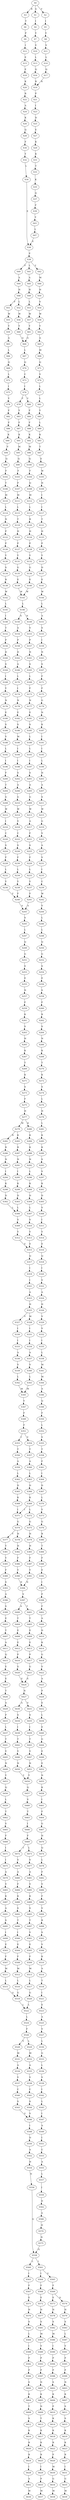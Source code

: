strict digraph  {
	S0 -> S1 [ label = G ];
	S0 -> S2 [ label = F ];
	S0 -> S3 [ label = R ];
	S1 -> S4 [ label = I ];
	S2 -> S5 [ label = I ];
	S3 -> S6 [ label = T ];
	S4 -> S7 [ label = Y ];
	S5 -> S8 [ label = Y ];
	S6 -> S9 [ label = P ];
	S7 -> S10 [ label = V ];
	S8 -> S11 [ label = V ];
	S9 -> S12 [ label = I ];
	S10 -> S13 [ label = L ];
	S11 -> S14 [ label = L ];
	S12 -> S15 [ label = E ];
	S13 -> S16 [ label = Q ];
	S14 -> S17 [ label = Q ];
	S15 -> S18 [ label = E ];
	S16 -> S19 [ label = R ];
	S17 -> S19 [ label = R ];
	S18 -> S20 [ label = K ];
	S19 -> S21 [ label = P ];
	S20 -> S22 [ label = R ];
	S21 -> S23 [ label = I ];
	S22 -> S24 [ label = A ];
	S23 -> S25 [ label = D ];
	S24 -> S26 [ label = K ];
	S25 -> S27 [ label = E ];
	S26 -> S28 [ label = Q ];
	S27 -> S29 [ label = K ];
	S28 -> S30 [ label = F ];
	S29 -> S31 [ label = K ];
	S30 -> S32 [ label = Y ];
	S31 -> S33 [ label = T ];
	S32 -> S34 [ label = L ];
	S33 -> S35 [ label = K ];
	S34 -> S36 [ label = E ];
	S35 -> S37 [ label = Q ];
	S36 -> S38 [ label = P ];
	S37 -> S39 [ label = F ];
	S38 -> S40 [ label = F ];
	S38 -> S41 [ label = L ];
	S38 -> S42 [ label = Y ];
	S39 -> S43 [ label = Y ];
	S40 -> S44 [ label = A ];
	S41 -> S45 [ label = A ];
	S42 -> S46 [ label = M ];
	S43 -> S47 [ label = L ];
	S44 -> S48 [ label = H ];
	S45 -> S49 [ label = H ];
	S46 -> S50 [ label = H ];
	S47 -> S36 [ label = E ];
	S48 -> S51 [ label = F ];
	S48 -> S52 [ label = L ];
	S49 -> S53 [ label = L ];
	S50 -> S54 [ label = V ];
	S51 -> S55 [ label = W ];
	S52 -> S56 [ label = W ];
	S53 -> S57 [ label = W ];
	S54 -> S58 [ label = W ];
	S55 -> S59 [ label = Y ];
	S56 -> S60 [ label = Y ];
	S57 -> S61 [ label = Y ];
	S58 -> S62 [ label = Y ];
	S59 -> S63 [ label = A ];
	S60 -> S64 [ label = G ];
	S61 -> S64 [ label = G ];
	S62 -> S65 [ label = A ];
	S63 -> S66 [ label = L ];
	S64 -> S67 [ label = L ];
	S65 -> S68 [ label = M ];
	S66 -> S69 [ label = Q ];
	S67 -> S70 [ label = Q ];
	S68 -> S71 [ label = Q ];
	S69 -> S72 [ label = L ];
	S70 -> S73 [ label = C ];
	S71 -> S74 [ label = V ];
	S72 -> S75 [ label = I ];
	S73 -> S76 [ label = I ];
	S74 -> S77 [ label = L ];
	S75 -> S78 [ label = Y ];
	S76 -> S79 [ label = F ];
	S76 -> S80 [ label = Y ];
	S77 -> S81 [ label = L ];
	S78 -> S82 [ label = F ];
	S79 -> S83 [ label = Y ];
	S80 -> S84 [ label = F ];
	S81 -> S85 [ label = Y ];
	S82 -> S86 [ label = F ];
	S83 -> S87 [ label = F ];
	S84 -> S88 [ label = F ];
	S85 -> S89 [ label = L ];
	S86 -> S90 [ label = K ];
	S87 -> S91 [ label = K ];
	S88 -> S92 [ label = K ];
	S89 -> S93 [ label = K ];
	S90 -> S94 [ label = V ];
	S91 -> S95 [ label = M ];
	S92 -> S96 [ label = M ];
	S93 -> S97 [ label = T ];
	S94 -> S98 [ label = Q ];
	S95 -> S99 [ label = Q ];
	S96 -> S100 [ label = Q ];
	S97 -> S101 [ label = E ];
	S98 -> S102 [ label = F ];
	S99 -> S103 [ label = F ];
	S100 -> S104 [ label = F ];
	S101 -> S105 [ label = W ];
	S102 -> S106 [ label = T ];
	S103 -> S107 [ label = P ];
	S104 -> S108 [ label = Q ];
	S105 -> S109 [ label = H ];
	S106 -> S110 [ label = M ];
	S107 -> S111 [ label = M ];
	S108 -> S112 [ label = M ];
	S109 -> S113 [ label = I ];
	S110 -> S114 [ label = L ];
	S111 -> S115 [ label = L ];
	S112 -> S116 [ label = L ];
	S113 -> S117 [ label = I ];
	S114 -> S118 [ label = N ];
	S115 -> S119 [ label = T ];
	S116 -> S120 [ label = R ];
	S117 -> S121 [ label = T ];
	S118 -> S122 [ label = P ];
	S119 -> S123 [ label = H ];
	S120 -> S124 [ label = H ];
	S121 -> S125 [ label = H ];
	S122 -> S126 [ label = P ];
	S123 -> S127 [ label = P ];
	S124 -> S128 [ label = P ];
	S125 -> S129 [ label = P ];
	S126 -> S130 [ label = Y ];
	S127 -> S131 [ label = Y ];
	S128 -> S132 [ label = Y ];
	S129 -> S133 [ label = Y ];
	S130 -> S134 [ label = S ];
	S131 -> S135 [ label = G ];
	S132 -> S136 [ label = G ];
	S133 -> S137 [ label = D ];
	S134 -> S138 [ label = R ];
	S135 -> S139 [ label = E ];
	S136 -> S140 [ label = E ];
	S137 -> S141 [ label = E ];
	S138 -> S142 [ label = W ];
	S139 -> S143 [ label = W ];
	S140 -> S143 [ label = W ];
	S141 -> S144 [ label = W ];
	S142 -> S145 [ label = L ];
	S143 -> S146 [ label = L ];
	S144 -> S147 [ label = L ];
	S145 -> S148 [ label = I ];
	S146 -> S149 [ label = N ];
	S146 -> S150 [ label = S ];
	S147 -> S151 [ label = A ];
	S148 -> S152 [ label = T ];
	S149 -> S153 [ label = V ];
	S150 -> S154 [ label = A ];
	S151 -> S155 [ label = S ];
	S152 -> S156 [ label = P ];
	S153 -> S157 [ label = P ];
	S154 -> S158 [ label = P ];
	S155 -> S159 [ label = I ];
	S156 -> S160 [ label = D ];
	S157 -> S161 [ label = N ];
	S158 -> S162 [ label = D ];
	S159 -> S163 [ label = N ];
	S160 -> S164 [ label = S ];
	S161 -> S165 [ label = S ];
	S162 -> S166 [ label = A ];
	S163 -> S167 [ label = S ];
	S164 -> S168 [ label = I ];
	S165 -> S169 [ label = L ];
	S166 -> S170 [ label = L ];
	S167 -> S171 [ label = F ];
	S168 -> S172 [ label = Y ];
	S169 -> S173 [ label = F ];
	S170 -> S174 [ label = I ];
	S171 -> S175 [ label = F ];
	S172 -> S176 [ label = N ];
	S173 -> S177 [ label = N ];
	S174 -> S178 [ label = N ];
	S175 -> S179 [ label = G ];
	S176 -> S180 [ label = E ];
	S177 -> S181 [ label = E ];
	S178 -> S182 [ label = E ];
	S179 -> S183 [ label = N ];
	S180 -> S184 [ label = S ];
	S181 -> S185 [ label = S ];
	S182 -> S186 [ label = S ];
	S183 -> S187 [ label = K ];
	S184 -> S188 [ label = V ];
	S185 -> S189 [ label = L ];
	S186 -> S190 [ label = M ];
	S187 -> S191 [ label = I ];
	S188 -> S192 [ label = L ];
	S189 -> S193 [ label = L ];
	S190 -> S194 [ label = I ];
	S191 -> S195 [ label = I ];
	S192 -> S196 [ label = I ];
	S193 -> S197 [ label = I ];
	S194 -> S198 [ label = I ];
	S195 -> S199 [ label = L ];
	S196 -> S200 [ label = F ];
	S197 -> S201 [ label = S ];
	S198 -> S202 [ label = S ];
	S199 -> S203 [ label = H ];
	S200 -> S204 [ label = T ];
	S201 -> S205 [ label = A ];
	S202 -> S206 [ label = A ];
	S203 -> S207 [ label = A ];
	S204 -> S208 [ label = G ];
	S205 -> S209 [ label = G ];
	S206 -> S210 [ label = G ];
	S207 -> S211 [ label = S ];
	S208 -> S212 [ label = W ];
	S209 -> S213 [ label = W ];
	S210 -> S214 [ label = W ];
	S211 -> S215 [ label = W ];
	S212 -> S216 [ label = I ];
	S213 -> S217 [ label = A ];
	S214 -> S218 [ label = V ];
	S215 -> S219 [ label = G ];
	S216 -> S220 [ label = C ];
	S217 -> S221 [ label = F ];
	S218 -> S222 [ label = C ];
	S219 -> S223 [ label = V ];
	S220 -> S224 [ label = S ];
	S221 -> S225 [ label = S ];
	S222 -> S226 [ label = S ];
	S223 -> S227 [ label = A ];
	S224 -> S228 [ label = F ];
	S225 -> S229 [ label = F ];
	S226 -> S230 [ label = F ];
	S227 -> S231 [ label = V ];
	S228 -> S232 [ label = L ];
	S229 -> S233 [ label = L ];
	S230 -> S234 [ label = L ];
	S231 -> S235 [ label = I ];
	S232 -> S236 [ label = Y ];
	S233 -> S237 [ label = Y ];
	S234 -> S238 [ label = Y ];
	S235 -> S239 [ label = C ];
	S236 -> S240 [ label = F ];
	S237 -> S241 [ label = F ];
	S238 -> S240 [ label = F ];
	S239 -> S242 [ label = W ];
	S240 -> S243 [ label = A ];
	S241 -> S243 [ label = A ];
	S242 -> S244 [ label = V ];
	S243 -> S245 [ label = S ];
	S244 -> S246 [ label = L ];
	S245 -> S247 [ label = L ];
	S246 -> S248 [ label = L ];
	S247 -> S249 [ label = Q ];
	S248 -> S250 [ label = Q ];
	S249 -> S251 [ label = G ];
	S250 -> S252 [ label = G ];
	S251 -> S253 [ label = S ];
	S252 -> S254 [ label = S ];
	S253 -> S255 [ label = E ];
	S254 -> S256 [ label = E ];
	S255 -> S257 [ label = N ];
	S256 -> S258 [ label = S ];
	S257 -> S259 [ label = F ];
	S258 -> S260 [ label = F ];
	S259 -> S261 [ label = K ];
	S260 -> S262 [ label = R ];
	S261 -> S263 [ label = S ];
	S262 -> S264 [ label = S ];
	S263 -> S265 [ label = H ];
	S264 -> S266 [ label = N ];
	S265 -> S267 [ label = K ];
	S266 -> S268 [ label = K ];
	S267 -> S269 [ label = T ];
	S268 -> S270 [ label = T ];
	S269 -> S271 [ label = K ];
	S270 -> S272 [ label = K ];
	S271 -> S273 [ label = S ];
	S272 -> S274 [ label = S ];
	S273 -> S275 [ label = F ];
	S274 -> S276 [ label = L ];
	S275 -> S277 [ label = H ];
	S276 -> S278 [ label = H ];
	S277 -> S279 [ label = M ];
	S277 -> S280 [ label = K ];
	S278 -> S281 [ label = L ];
	S279 -> S282 [ label = R ];
	S279 -> S283 [ label = K ];
	S280 -> S284 [ label = K ];
	S281 -> S285 [ label = K ];
	S282 -> S286 [ label = R ];
	S283 -> S287 [ label = R ];
	S284 -> S288 [ label = K ];
	S285 -> S289 [ label = K ];
	S286 -> S290 [ label = N ];
	S287 -> S291 [ label = N ];
	S288 -> S292 [ label = N ];
	S289 -> S293 [ label = S ];
	S290 -> S294 [ label = I ];
	S291 -> S295 [ label = I ];
	S292 -> S296 [ label = L ];
	S293 -> S297 [ label = V ];
	S294 -> S298 [ label = K ];
	S295 -> S299 [ label = K ];
	S296 -> S300 [ label = K ];
	S297 -> S301 [ label = K ];
	S298 -> S302 [ label = D ];
	S299 -> S303 [ label = D ];
	S300 -> S304 [ label = D ];
	S301 -> S305 [ label = D ];
	S302 -> S306 [ label = L ];
	S303 -> S306 [ label = L ];
	S304 -> S307 [ label = L ];
	S305 -> S308 [ label = V ];
	S306 -> S309 [ label = V ];
	S307 -> S310 [ label = V ];
	S308 -> S311 [ label = I ];
	S309 -> S312 [ label = Y ];
	S310 -> S313 [ label = Y ];
	S311 -> S314 [ label = Y ];
	S312 -> S315 [ label = E ];
	S313 -> S315 [ label = E ];
	S314 -> S316 [ label = E ];
	S315 -> S317 [ label = Q ];
	S316 -> S318 [ label = Q ];
	S317 -> S319 [ label = I ];
	S318 -> S320 [ label = I ];
	S319 -> S321 [ label = I ];
	S320 -> S322 [ label = V ];
	S321 -> S323 [ label = A ];
	S322 -> S324 [ label = A ];
	S323 -> S325 [ label = H ];
	S324 -> S326 [ label = H ];
	S325 -> S327 [ label = V ];
	S325 -> S328 [ label = M ];
	S326 -> S329 [ label = V ];
	S327 -> S330 [ label = I ];
	S328 -> S331 [ label = I ];
	S329 -> S332 [ label = V ];
	S330 -> S333 [ label = I ];
	S331 -> S334 [ label = I ];
	S332 -> S335 [ label = I ];
	S333 -> S336 [ label = A ];
	S334 -> S337 [ label = A ];
	S335 -> S338 [ label = L ];
	S336 -> S339 [ label = V ];
	S337 -> S340 [ label = V ];
	S338 -> S341 [ label = M ];
	S339 -> S342 [ label = L ];
	S340 -> S343 [ label = L ];
	S341 -> S344 [ label = M ];
	S342 -> S345 [ label = M ];
	S343 -> S345 [ label = M ];
	S344 -> S346 [ label = A ];
	S345 -> S347 [ label = Y ];
	S346 -> S348 [ label = Q ];
	S347 -> S349 [ label = F ];
	S348 -> S350 [ label = F ];
	S349 -> S351 [ label = F ];
	S350 -> S352 [ label = L ];
	S351 -> S353 [ label = I ];
	S351 -> S354 [ label = V ];
	S352 -> S355 [ label = V ];
	S353 -> S356 [ label = T ];
	S354 -> S357 [ label = T ];
	S355 -> S358 [ label = T ];
	S356 -> S359 [ label = A ];
	S357 -> S360 [ label = A ];
	S358 -> S361 [ label = F ];
	S359 -> S362 [ label = L ];
	S360 -> S363 [ label = L ];
	S361 -> S364 [ label = I ];
	S362 -> S365 [ label = D ];
	S363 -> S366 [ label = D ];
	S364 -> S367 [ label = D ];
	S365 -> S368 [ label = K ];
	S366 -> S369 [ label = K ];
	S367 -> S370 [ label = L ];
	S368 -> S371 [ label = I ];
	S369 -> S371 [ label = I ];
	S369 -> S372 [ label = L ];
	S370 -> S373 [ label = Y ];
	S371 -> S374 [ label = G ];
	S372 -> S375 [ label = G ];
	S373 -> S376 [ label = G ];
	S374 -> S377 [ label = Y ];
	S374 -> S378 [ label = H ];
	S375 -> S379 [ label = H ];
	S376 -> S380 [ label = R ];
	S377 -> S381 [ label = Y ];
	S378 -> S382 [ label = H ];
	S379 -> S383 [ label = H ];
	S380 -> S384 [ label = T ];
	S381 -> S385 [ label = Y ];
	S382 -> S386 [ label = F ];
	S383 -> S387 [ label = F ];
	S384 -> S388 [ label = F ];
	S385 -> S389 [ label = F ];
	S386 -> S390 [ label = Y ];
	S387 -> S391 [ label = Y ];
	S388 -> S392 [ label = E ];
	S389 -> S393 [ label = S ];
	S390 -> S394 [ label = N ];
	S391 -> S394 [ label = N ];
	S392 -> S395 [ label = I ];
	S393 -> S396 [ label = A ];
	S394 -> S397 [ label = V ];
	S395 -> S398 [ label = P ];
	S396 -> S399 [ label = S ];
	S397 -> S400 [ label = A ];
	S397 -> S401 [ label = T ];
	S398 -> S402 [ label = F ];
	S399 -> S403 [ label = E ];
	S400 -> S404 [ label = T ];
	S401 -> S405 [ label = T ];
	S402 -> S406 [ label = A ];
	S403 -> S407 [ label = T ];
	S404 -> S408 [ label = E ];
	S405 -> S409 [ label = E ];
	S406 -> S410 [ label = D ];
	S407 -> S411 [ label = A ];
	S408 -> S412 [ label = E ];
	S409 -> S413 [ label = E ];
	S410 -> S414 [ label = K ];
	S411 -> S415 [ label = Q ];
	S412 -> S416 [ label = P ];
	S413 -> S417 [ label = P ];
	S414 -> S418 [ label = G ];
	S415 -> S419 [ label = E ];
	S416 -> S420 [ label = G ];
	S417 -> S421 [ label = G ];
	S418 -> S422 [ label = V ];
	S419 -> S423 [ label = E ];
	S420 -> S424 [ label = E ];
	S421 -> S424 [ label = E ];
	S422 -> S425 [ label = A ];
	S423 -> S426 [ label = T ];
	S424 -> S427 [ label = N ];
	S425 -> S428 [ label = P ];
	S426 -> S429 [ label = A ];
	S427 -> S430 [ label = A ];
	S427 -> S431 [ label = V ];
	S428 -> S432 [ label = E ];
	S429 -> S433 [ label = P ];
	S430 -> S434 [ label = S ];
	S431 -> S435 [ label = S ];
	S432 -> S436 [ label = L ];
	S433 -> S437 [ label = L ];
	S434 -> S438 [ label = I ];
	S435 -> S439 [ label = I ];
	S436 -> S440 [ label = E ];
	S437 -> S441 [ label = T ];
	S438 -> S442 [ label = T ];
	S439 -> S443 [ label = T ];
	S440 -> S444 [ label = G ];
	S441 -> S445 [ label = V ];
	S442 -> S446 [ label = V ];
	S443 -> S447 [ label = V ];
	S444 -> S448 [ label = E ];
	S445 -> S449 [ label = N ];
	S446 -> S450 [ label = N ];
	S447 -> S451 [ label = N ];
	S448 -> S452 [ label = E ];
	S449 -> S453 [ label = Y ];
	S450 -> S454 [ label = Y ];
	S451 -> S454 [ label = Y ];
	S452 -> S455 [ label = N ];
	S453 -> S456 [ label = Q ];
	S454 -> S457 [ label = Q ];
	S455 -> S458 [ label = K ];
	S456 -> S459 [ label = L ];
	S457 -> S460 [ label = V ];
	S458 -> S461 [ label = I ];
	S459 -> S462 [ label = T ];
	S460 -> S463 [ label = T ];
	S461 -> S464 [ label = F ];
	S462 -> S465 [ label = V ];
	S463 -> S466 [ label = I ];
	S464 -> S467 [ label = G ];
	S465 -> S468 [ label = F ];
	S466 -> S469 [ label = F ];
	S467 -> S470 [ label = H ];
	S468 -> S471 [ label = I ];
	S469 -> S472 [ label = I ];
	S469 -> S473 [ label = L ];
	S470 -> S474 [ label = Q ];
	S471 -> S475 [ label = I ];
	S472 -> S476 [ label = V ];
	S473 -> S477 [ label = V ];
	S474 -> S478 [ label = L ];
	S475 -> S479 [ label = A ];
	S476 -> S480 [ label = A ];
	S477 -> S481 [ label = A ];
	S478 -> S482 [ label = F ];
	S479 -> S483 [ label = V ];
	S480 -> S484 [ label = F ];
	S481 -> S485 [ label = V ];
	S482 -> S486 [ label = V ];
	S483 -> S487 [ label = K ];
	S484 -> S488 [ label = K ];
	S485 -> S489 [ label = K ];
	S486 -> S490 [ label = F ];
	S487 -> S491 [ label = A ];
	S488 -> S492 [ label = S ];
	S489 -> S493 [ label = S ];
	S490 -> S494 [ label = V ];
	S491 -> S495 [ label = S ];
	S492 -> S496 [ label = T ];
	S493 -> S497 [ label = T ];
	S494 -> S498 [ label = R ];
	S495 -> S499 [ label = I ];
	S496 -> S500 [ label = I ];
	S497 -> S501 [ label = V ];
	S498 -> S502 [ label = S ];
	S499 -> S503 [ label = E ];
	S500 -> S504 [ label = E ];
	S501 -> S505 [ label = E ];
	S502 -> S506 [ label = V ];
	S503 -> S507 [ label = F ];
	S504 -> S508 [ label = F ];
	S505 -> S509 [ label = F ];
	S506 -> S510 [ label = K ];
	S507 -> S511 [ label = M ];
	S508 -> S512 [ label = M ];
	S509 -> S513 [ label = M ];
	S510 -> S514 [ label = A ];
	S511 -> S515 [ label = L ];
	S512 -> S516 [ label = L ];
	S513 -> S517 [ label = L ];
	S514 -> S518 [ label = T ];
	S515 -> S519 [ label = G ];
	S516 -> S519 [ label = G ];
	S517 -> S520 [ label = G ];
	S518 -> S521 [ label = I ];
	S519 -> S522 [ label = L ];
	S520 -> S522 [ label = L ];
	S521 -> S523 [ label = E ];
	S522 -> S524 [ label = L ];
	S523 -> S525 [ label = A ];
	S524 -> S526 [ label = F ];
	S525 -> S527 [ label = V ];
	S526 -> S528 [ label = V ];
	S526 -> S529 [ label = L ];
	S527 -> S530 [ label = L ];
	S528 -> S531 [ label = M ];
	S529 -> S532 [ label = M ];
	S530 -> S533 [ label = G ];
	S531 -> S534 [ label = A ];
	S532 -> S535 [ label = A ];
	S533 -> S536 [ label = L ];
	S534 -> S537 [ label = V ];
	S535 -> S538 [ label = V ];
	S536 -> S539 [ label = V ];
	S537 -> S540 [ label = C ];
	S538 -> S541 [ label = C ];
	S539 -> S542 [ label = I ];
	S540 -> S543 [ label = S ];
	S541 -> S544 [ label = S ];
	S542 -> S545 [ label = L ];
	S543 -> S546 [ label = V ];
	S544 -> S546 [ label = V ];
	S545 -> S547 [ label = I ];
	S546 -> S548 [ label = I ];
	S547 -> S549 [ label = A ];
	S548 -> S550 [ label = D ];
	S549 -> S551 [ label = I ];
	S550 -> S552 [ label = A ];
	S551 -> S553 [ label = C ];
	S552 -> S554 [ label = H ];
	S553 -> S555 [ label = A ];
	S554 -> S556 [ label = N ];
	S555 -> S557 [ label = L ];
	S556 -> S558 [ label = Q ];
	S557 -> S559 [ label = I ];
	S558 -> S560 [ label = L ];
	S558 -> S561 [ label = I ];
	S559 -> S562 [ label = D ];
	S560 -> S563 [ label = I ];
	S561 -> S564 [ label = I ];
	S561 -> S565 [ label = V ];
	S562 -> S566 [ label = A ];
	S563 -> S567 [ label = F ];
	S564 -> S568 [ label = F ];
	S565 -> S569 [ label = F ];
	S566 -> S570 [ label = H ];
	S567 -> S571 [ label = E ];
	S568 -> S572 [ label = E ];
	S569 -> S573 [ label = E ];
	S569 -> S574 [ label = D ];
	S570 -> S575 [ label = N ];
	S571 -> S576 [ label = H ];
	S572 -> S577 [ label = H ];
	S573 -> S578 [ label = H ];
	S574 -> S579 [ label = H ];
	S575 -> S558 [ label = Q ];
	S576 -> S580 [ label = S ];
	S577 -> S581 [ label = S ];
	S578 -> S582 [ label = S ];
	S579 -> S583 [ label = S ];
	S580 -> S584 [ label = L ];
	S581 -> S585 [ label = M ];
	S582 -> S586 [ label = M ];
	S583 -> S587 [ label = L ];
	S584 -> S588 [ label = I ];
	S585 -> S589 [ label = V ];
	S586 -> S590 [ label = I ];
	S587 -> S591 [ label = V ];
	S588 -> S592 [ label = P ];
	S589 -> S593 [ label = P ];
	S590 -> S594 [ label = P ];
	S591 -> S595 [ label = P ];
	S592 -> S596 [ label = P ];
	S593 -> S597 [ label = P ];
	S594 -> S598 [ label = P ];
	S595 -> S599 [ label = P ];
	S596 -> S600 [ label = S ];
	S597 -> S601 [ label = N ];
	S598 -> S602 [ label = S ];
	S599 -> S603 [ label = N ];
	S600 -> S604 [ label = K ];
	S601 -> S605 [ label = K ];
	S602 -> S606 [ label = K ];
	S603 -> S607 [ label = K ];
	S604 -> S608 [ label = T ];
	S605 -> S609 [ label = N ];
	S606 -> S610 [ label = P ];
	S607 -> S611 [ label = S ];
	S608 -> S612 [ label = S ];
	S609 -> S613 [ label = T ];
	S610 -> S614 [ label = K ];
	S611 -> S615 [ label = S ];
	S612 -> S616 [ label = K ];
	S613 -> S617 [ label = K ];
	S614 -> S618 [ label = K ];
	S615 -> S619 [ label = K ];
	S616 -> S620 [ label = R ];
	S617 -> S621 [ label = K ];
	S618 -> S622 [ label = R ];
	S619 -> S623 [ label = K ];
	S620 -> S624 [ label = R ];
	S621 -> S625 [ label = R ];
	S622 -> S626 [ label = P ];
	S623 -> S627 [ label = R ];
	S624 -> S628 [ label = I ];
	S625 -> S629 [ label = I ];
	S626 -> S630 [ label = M ];
	S627 -> S631 [ label = I ];
	S628 -> S632 [ label = A ];
	S629 -> S633 [ label = P ];
	S630 -> S634 [ label = G ];
	S631 -> S635 [ label = G ];
	S632 -> S636 [ label = M ];
	S633 -> S637 [ label = M ];
	S634 -> S638 [ label = M ];
	S635 -> S639 [ label = M ];
}
